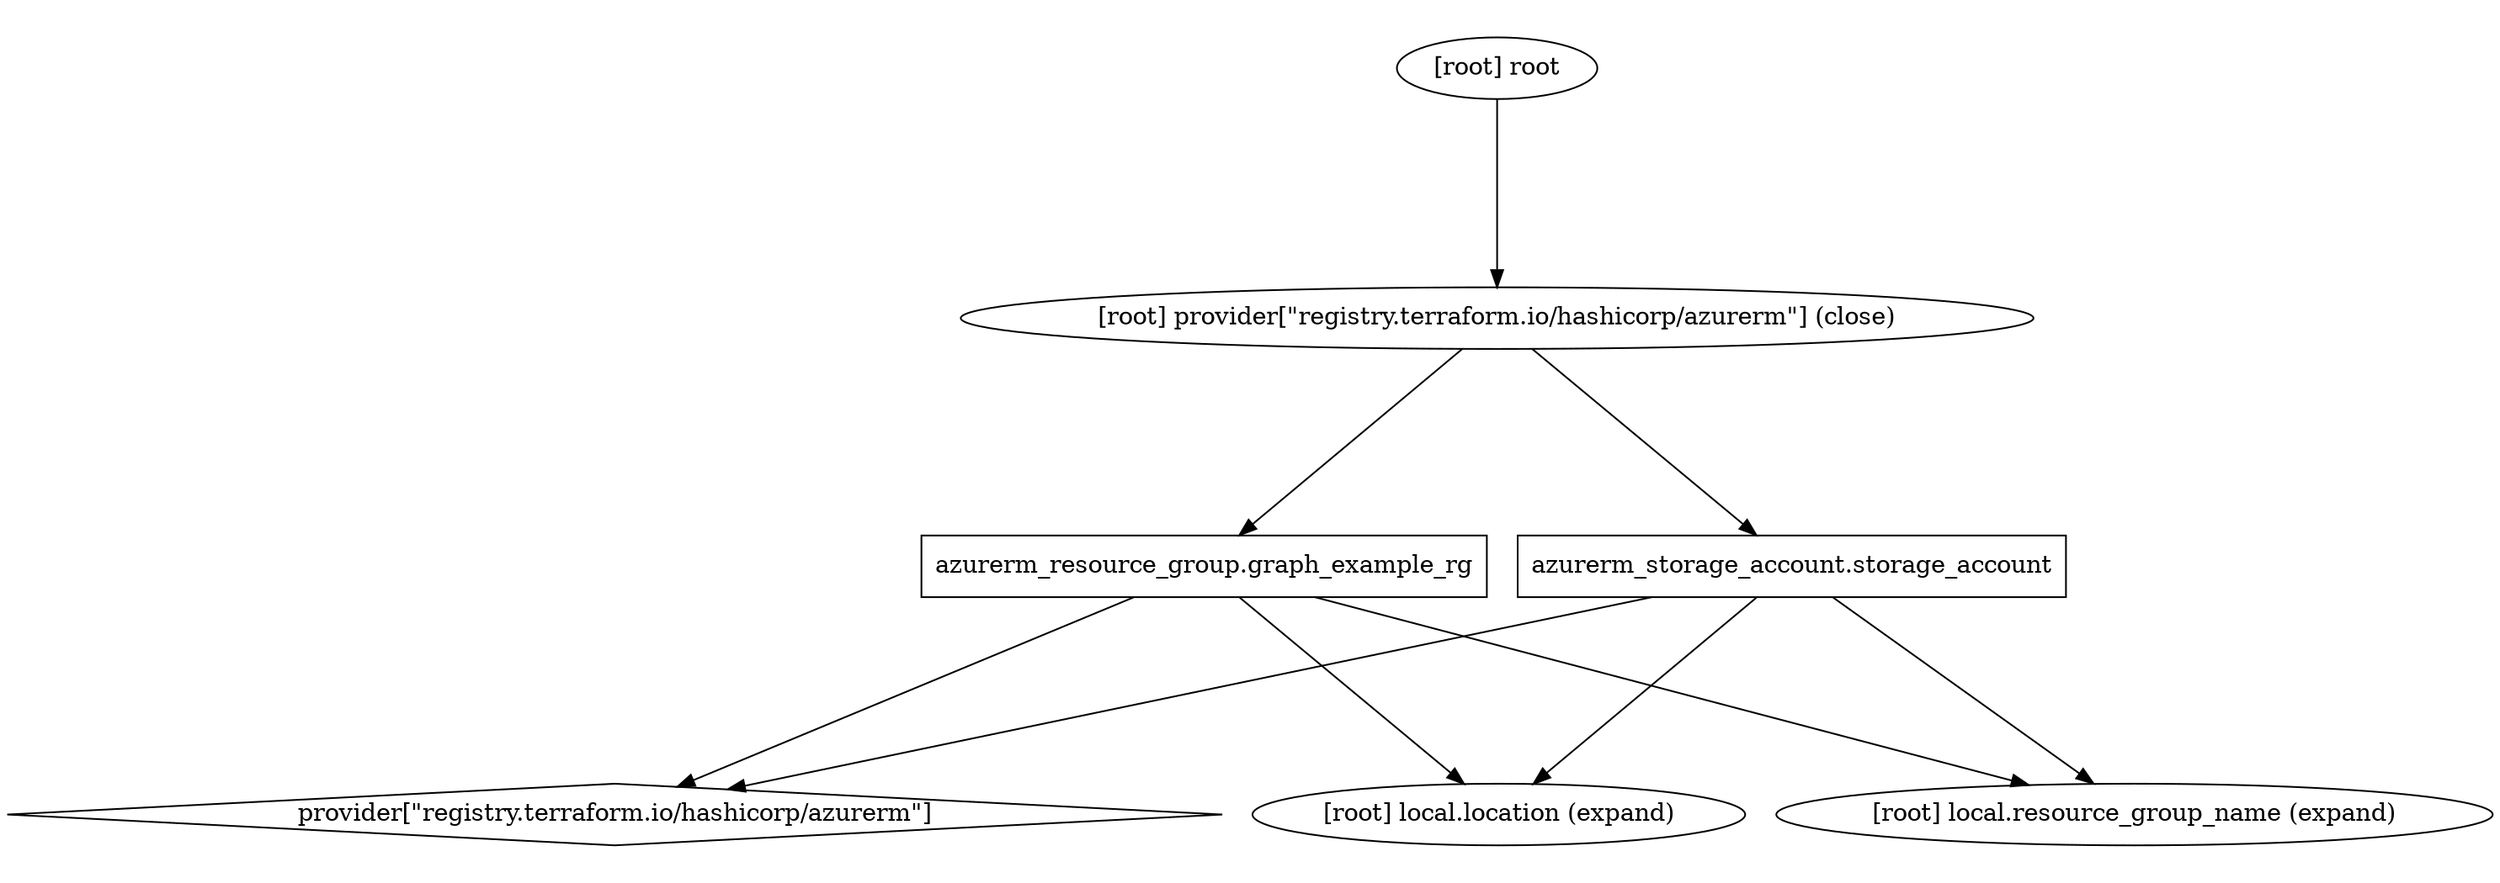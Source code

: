 digraph G {
        graph [size="20,7", ratio="fill"];
 
        compound = "true"
        newrank = "true"
        subgraph "root" {
                "[root] azurerm_resource_group.graph_example_rg (expand)" [label = "azurerm_resource_group.graph_example_rg", shape = "box"]
                "[root] azurerm_storage_account.storage_account (expand)" [label = "azurerm_storage_account.storage_account", shape = "box"]
                "[root] provider[\"registry.terraform.io/hashicorp/azurerm\"]" [label = "provider[\"registry.terraform.io/hashicorp/azurerm\"]", shape = "diamond"]
                "[root] azurerm_resource_group.graph_example_rg (expand)" -> "[root] local.location (expand)"
                "[root] azurerm_resource_group.graph_example_rg (expand)" -> "[root] local.resource_group_name (expand)"   
                "[root] azurerm_resource_group.graph_example_rg (expand)" -> "[root] provider[\"registry.terraform.io/hashicorp/azurerm\"]"
                "[root] azurerm_storage_account.storage_account (expand)" -> "[root] local.location (expand)"
                "[root] azurerm_storage_account.storage_account (expand)" -> "[root] local.resource_group_name (expand)"   
                "[root] azurerm_storage_account.storage_account (expand)" -> "[root] provider[\"registry.terraform.io/hashicorp/azurerm\"]"
                "[root] provider[\"registry.terraform.io/hashicorp/azurerm\"] (close)" -> "[root] azurerm_resource_group.graph_example_rg (expand)"
                "[root] provider[\"registry.terraform.io/hashicorp/azurerm\"] (close)" -> "[root] azurerm_storage_account.storage_account (expand)"
                "[root] root" -> "[root] provider[\"registry.terraform.io/hashicorp/azurerm\"] (close)"
        }
}
